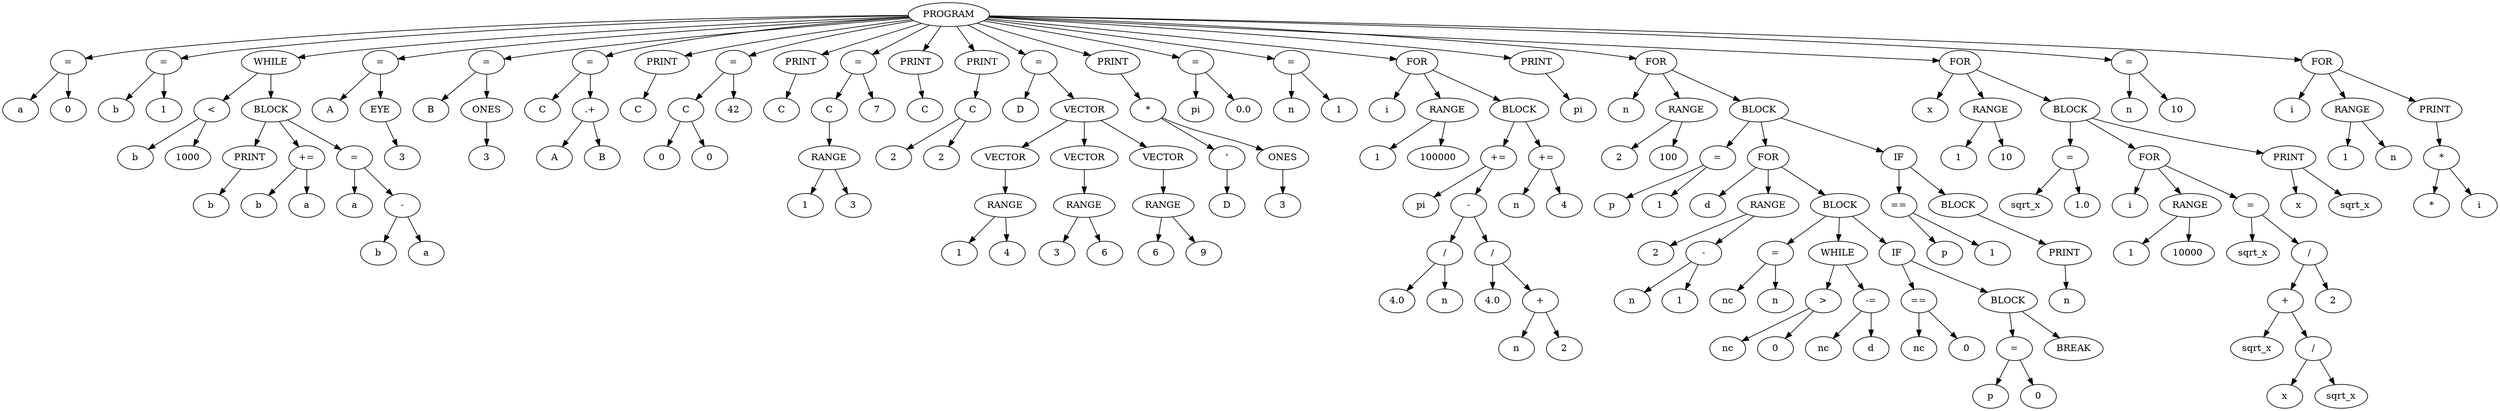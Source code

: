 strict digraph  {
1828106804240 [label=PROGRAM];
1828104677504 [label="="];
1828104611776 [label=a];
1828091122208 [label=0];
1828104713792 [label="="];
1828104676688 [label=b];
1828104712784 [label=1];
1828106696448 [label=WHILE];
1828104715952 [label="<"];
1828104713840 [label=b];
1828091122160 [label=1000];
1828106697984 [label=BLOCK];
1828106697024 [label=PRINT];
1828104677648 [label=b];
1828106697504 [label="+="];
1828106697168 [label=b];
1828106697264 [label=a];
1828106696928 [label="="];
1828106697312 [label=a];
1828106698128 [label="-"];
1828106697840 [label=b];
1828106697744 [label=a];
1828106698224 [label="="];
1828106696688 [label=A];
1828106697072 [label=EYE];
1828106697408 [label=3];
1828106695392 [label="="];
1828106698176 [label=B];
1828106698032 [label=ONES];
1828106698512 [label=3];
1828106696592 [label="="];
1828106698464 [label=C];
1828106776736 [label=".+"];
1828106696016 [label=A];
1828106695344 [label=B];
1828104716192 [label=PRINT];
1828106698704 [label=C];
1828106777840 [label="="];
1828106776688 [label=C];
1828106697792 [label=0];
1828106777120 [label=0];
1828107948192 [label=42];
1828106777696 [label=PRINT];
1828106777312 [label=C];
1828106778224 [label="="];
1828106777456 [label=C];
1828106777792 [label=RANGE];
1828106777024 [label=1];
1828106777408 [label=3];
1828106778656 [label=7];
1828106778608 [label=PRINT];
1828106778080 [label=C];
1828106779328 [label=PRINT];
1828106777168 [label=C];
1828106778800 [label=2];
1828106777936 [label=2];
1828106779040 [label="="];
1828106778944 [label=D];
1828106779712 [label=VECTOR];
1828106779568 [label=VECTOR];
1828106779760 [label=RANGE];
1828106778368 [label=1];
1828106778704 [label=4];
1828106780240 [label=VECTOR];
1828106780384 [label=RANGE];
1828106780144 [label=3];
1828106779856 [label=6];
1828106780336 [label=VECTOR];
1828106784928 [label=RANGE];
1828106779280 [label=6];
1828106780624 [label=9];
1828106785792 [label=PRINT];
1828106785696 [label="*"];
1828106779520 [label="'"];
1828106779136 [label=D];
1828106785456 [label=ONES];
1828106778896 [label=3];
1828106785600 [label="="];
1828106784976 [label=pi];
1828106785648 [label="0.0"];
1828106786032 [label="="];
1828106785552 [label=n];
1828106786080 [label=1];
1828106785312 [label=FOR];
"0.39832575236306167" [label=i];
1828106786320 [label=RANGE];
1828106786224 [label=1];
1828106785360 [label=100000];
1828106787136 [label=BLOCK];
1828106787376 [label="+="];
1828106785120 [label=pi];
1828106787616 [label="-"];
1828106787184 [label="/"];
1828106786944 [label="4.0"];
1828106785984 [label=n];
1828106786128 [label="/"];
1828106786608 [label="4.0"];
1828106787904 [label="+"];
1828106787568 [label=n];
1828106787280 [label=2];
1828106788240 [label="+="];
1828106787520 [label=n];
1828106788336 [label=4];
1828106786368 [label=PRINT];
1828106786512 [label=pi];
1828106786752 [label=FOR];
"0.15109420645488514" [label=n];
1828106788528 [label=RANGE];
1828106788672 [label=2];
1828106788480 [label=100];
1828106800288 [label=BLOCK];
1828106788768 [label="="];
1828106787856 [label=p];
1828106797408 [label=1];
1828106798224 [label=FOR];
"0.15993424068319007" [label=d];
1828106798080 [label=RANGE];
1828106797600 [label=2];
1828106798272 [label="-"];
1828106797312 [label=n];
1828106798032 [label=1];
1828106799712 [label=BLOCK];
1828106798464 [label="="];
1828106797504 [label=nc];
1828106798368 [label=n];
1828106800000 [label=WHILE];
1828106799232 [label=">"];
1828106798848 [label=nc];
1828106798512 [label=0];
1828106799280 [label="-="];
1828106798752 [label=nc];
1828106799616 [label=d];
1828106800240 [label=IF];
1828106800144 [label="=="];
1828106799088 [label=nc];
1828106798704 [label=0];
1828106800816 [label=BLOCK];
1828106799184 [label="="];
1828106798944 [label=p];
1828106800384 [label=0];
1828106800576 [label=BREAK];
1828106800960 [label=IF];
1828106800480 [label="=="];
1828106797840 [label=p];
1828106797360 [label=1];
1828106801408 [label=BLOCK];
1828106801264 [label=PRINT];
1828106797696 [label=n];
1828106800096 [label=FOR];
"0.5347341381206279" [label=x];
1828106799856 [label=RANGE];
1828106787760 [label=1];
1828106797168 [label=10];
1828106802944 [label=BLOCK];
1828106799328 [label="="];
1828106779472 [label=sqrt_x];
1828106801888 [label="1.0"];
1828106804000 [label=FOR];
"0.5272585196927325" [label=i];
1828106802512 [label=RANGE];
1828106802080 [label=1];
1828106801648 [label=10000];
1828106803472 [label="="];
1828106801984 [label=sqrt_x];
1828106803040 [label="/"];
1828106803232 [label="+"];
1828106802560 [label=sqrt_x];
1828106803424 [label="/"];
1828106802608 [label=x];
1828106803184 [label=sqrt_x];
1828106801792 [label=2];
1828106803136 [label=PRINT];
1828106802320 [label=x];
1828106801936 [label=sqrt_x];
1828106804096 [label="="];
1828106801552 [label=n];
1828106802992 [label=10];
1828106804048 [label=FOR];
"0.2536256888281254" [label=i];
1828106803376 [label=RANGE];
1828106803904 [label=1];
1828106804144 [label=n];
1828106804864 [label=PRINT];
1828106803952 [label="*"];
1828106799760 [label="*"];
1828106804624 [label=i];
1828106804240 -> 1828104677504;
1828106804240 -> 1828104713792;
1828106804240 -> 1828106696448;
1828106804240 -> 1828106698224;
1828106804240 -> 1828106695392;
1828106804240 -> 1828106696592;
1828106804240 -> 1828104716192;
1828106804240 -> 1828106777840;
1828106804240 -> 1828106777696;
1828106804240 -> 1828106778224;
1828106804240 -> 1828106778608;
1828106804240 -> 1828106779328;
1828106804240 -> 1828106779040;
1828106804240 -> 1828106785792;
1828106804240 -> 1828106785600;
1828106804240 -> 1828106786032;
1828106804240 -> 1828106785312;
1828106804240 -> 1828106786368;
1828106804240 -> 1828106786752;
1828106804240 -> 1828106800096;
1828106804240 -> 1828106804096;
1828106804240 -> 1828106804048;
1828104677504 -> 1828104611776;
1828104677504 -> 1828091122208;
1828104713792 -> 1828104676688;
1828104713792 -> 1828104712784;
1828106696448 -> 1828104715952;
1828106696448 -> 1828106697984;
1828104715952 -> 1828104713840;
1828104715952 -> 1828091122160;
1828106697984 -> 1828106697024;
1828106697984 -> 1828106697504;
1828106697984 -> 1828106696928;
1828106697024 -> 1828104677648;
1828106697504 -> 1828106697168;
1828106697504 -> 1828106697264;
1828106696928 -> 1828106697312;
1828106696928 -> 1828106698128;
1828106698128 -> 1828106697840;
1828106698128 -> 1828106697744;
1828106698224 -> 1828106696688;
1828106698224 -> 1828106697072;
1828106697072 -> 1828106697408;
1828106695392 -> 1828106698176;
1828106695392 -> 1828106698032;
1828106698032 -> 1828106698512;
1828106696592 -> 1828106698464;
1828106696592 -> 1828106776736;
1828106776736 -> 1828106696016;
1828106776736 -> 1828106695344;
1828104716192 -> 1828106698704;
1828106777840 -> 1828106776688;
1828106777840 -> 1828107948192;
1828106776688 -> 1828106697792;
1828106776688 -> 1828106777120;
1828106777696 -> 1828106777312;
1828106778224 -> 1828106777456;
1828106778224 -> 1828106778656;
1828106777456 -> 1828106777792;
1828106777792 -> 1828106777024;
1828106777792 -> 1828106777408;
1828106778608 -> 1828106778080;
1828106779328 -> 1828106777168;
1828106777168 -> 1828106778800;
1828106777168 -> 1828106777936;
1828106779040 -> 1828106778944;
1828106779040 -> 1828106779712;
1828106779712 -> 1828106779568;
1828106779712 -> 1828106780240;
1828106779712 -> 1828106780336;
1828106779568 -> 1828106779760;
1828106779760 -> 1828106778368;
1828106779760 -> 1828106778704;
1828106780240 -> 1828106780384;
1828106780384 -> 1828106780144;
1828106780384 -> 1828106779856;
1828106780336 -> 1828106784928;
1828106784928 -> 1828106779280;
1828106784928 -> 1828106780624;
1828106785792 -> 1828106785696;
1828106785696 -> 1828106779520;
1828106785696 -> 1828106785456;
1828106779520 -> 1828106779136;
1828106785456 -> 1828106778896;
1828106785600 -> 1828106784976;
1828106785600 -> 1828106785648;
1828106786032 -> 1828106785552;
1828106786032 -> 1828106786080;
1828106785312 -> "0.39832575236306167";
1828106785312 -> 1828106786320;
1828106785312 -> 1828106787136;
1828106786320 -> 1828106786224;
1828106786320 -> 1828106785360;
1828106787136 -> 1828106787376;
1828106787136 -> 1828106788240;
1828106787376 -> 1828106785120;
1828106787376 -> 1828106787616;
1828106787616 -> 1828106787184;
1828106787616 -> 1828106786128;
1828106787184 -> 1828106786944;
1828106787184 -> 1828106785984;
1828106786128 -> 1828106786608;
1828106786128 -> 1828106787904;
1828106787904 -> 1828106787568;
1828106787904 -> 1828106787280;
1828106788240 -> 1828106787520;
1828106788240 -> 1828106788336;
1828106786368 -> 1828106786512;
1828106786752 -> "0.15109420645488514";
1828106786752 -> 1828106788528;
1828106786752 -> 1828106800288;
1828106788528 -> 1828106788672;
1828106788528 -> 1828106788480;
1828106800288 -> 1828106788768;
1828106800288 -> 1828106798224;
1828106800288 -> 1828106800960;
1828106788768 -> 1828106787856;
1828106788768 -> 1828106797408;
1828106798224 -> "0.15993424068319007";
1828106798224 -> 1828106798080;
1828106798224 -> 1828106799712;
1828106798080 -> 1828106797600;
1828106798080 -> 1828106798272;
1828106798272 -> 1828106797312;
1828106798272 -> 1828106798032;
1828106799712 -> 1828106798464;
1828106799712 -> 1828106800000;
1828106799712 -> 1828106800240;
1828106798464 -> 1828106797504;
1828106798464 -> 1828106798368;
1828106800000 -> 1828106799232;
1828106800000 -> 1828106799280;
1828106799232 -> 1828106798848;
1828106799232 -> 1828106798512;
1828106799280 -> 1828106798752;
1828106799280 -> 1828106799616;
1828106800240 -> 1828106800144;
1828106800240 -> 1828106800816;
1828106800144 -> 1828106799088;
1828106800144 -> 1828106798704;
1828106800816 -> 1828106799184;
1828106800816 -> 1828106800576;
1828106799184 -> 1828106798944;
1828106799184 -> 1828106800384;
1828106800960 -> 1828106800480;
1828106800960 -> 1828106801408;
1828106800480 -> 1828106797840;
1828106800480 -> 1828106797360;
1828106801408 -> 1828106801264;
1828106801264 -> 1828106797696;
1828106800096 -> "0.5347341381206279";
1828106800096 -> 1828106799856;
1828106800096 -> 1828106802944;
1828106799856 -> 1828106787760;
1828106799856 -> 1828106797168;
1828106802944 -> 1828106799328;
1828106802944 -> 1828106804000;
1828106802944 -> 1828106803136;
1828106799328 -> 1828106779472;
1828106799328 -> 1828106801888;
1828106804000 -> "0.5272585196927325";
1828106804000 -> 1828106802512;
1828106804000 -> 1828106803472;
1828106802512 -> 1828106802080;
1828106802512 -> 1828106801648;
1828106803472 -> 1828106801984;
1828106803472 -> 1828106803040;
1828106803040 -> 1828106803232;
1828106803040 -> 1828106801792;
1828106803232 -> 1828106802560;
1828106803232 -> 1828106803424;
1828106803424 -> 1828106802608;
1828106803424 -> 1828106803184;
1828106803136 -> 1828106802320;
1828106803136 -> 1828106801936;
1828106804096 -> 1828106801552;
1828106804096 -> 1828106802992;
1828106804048 -> "0.2536256888281254";
1828106804048 -> 1828106803376;
1828106804048 -> 1828106804864;
1828106803376 -> 1828106803904;
1828106803376 -> 1828106804144;
1828106804864 -> 1828106803952;
1828106803952 -> 1828106799760;
1828106803952 -> 1828106804624;
}
